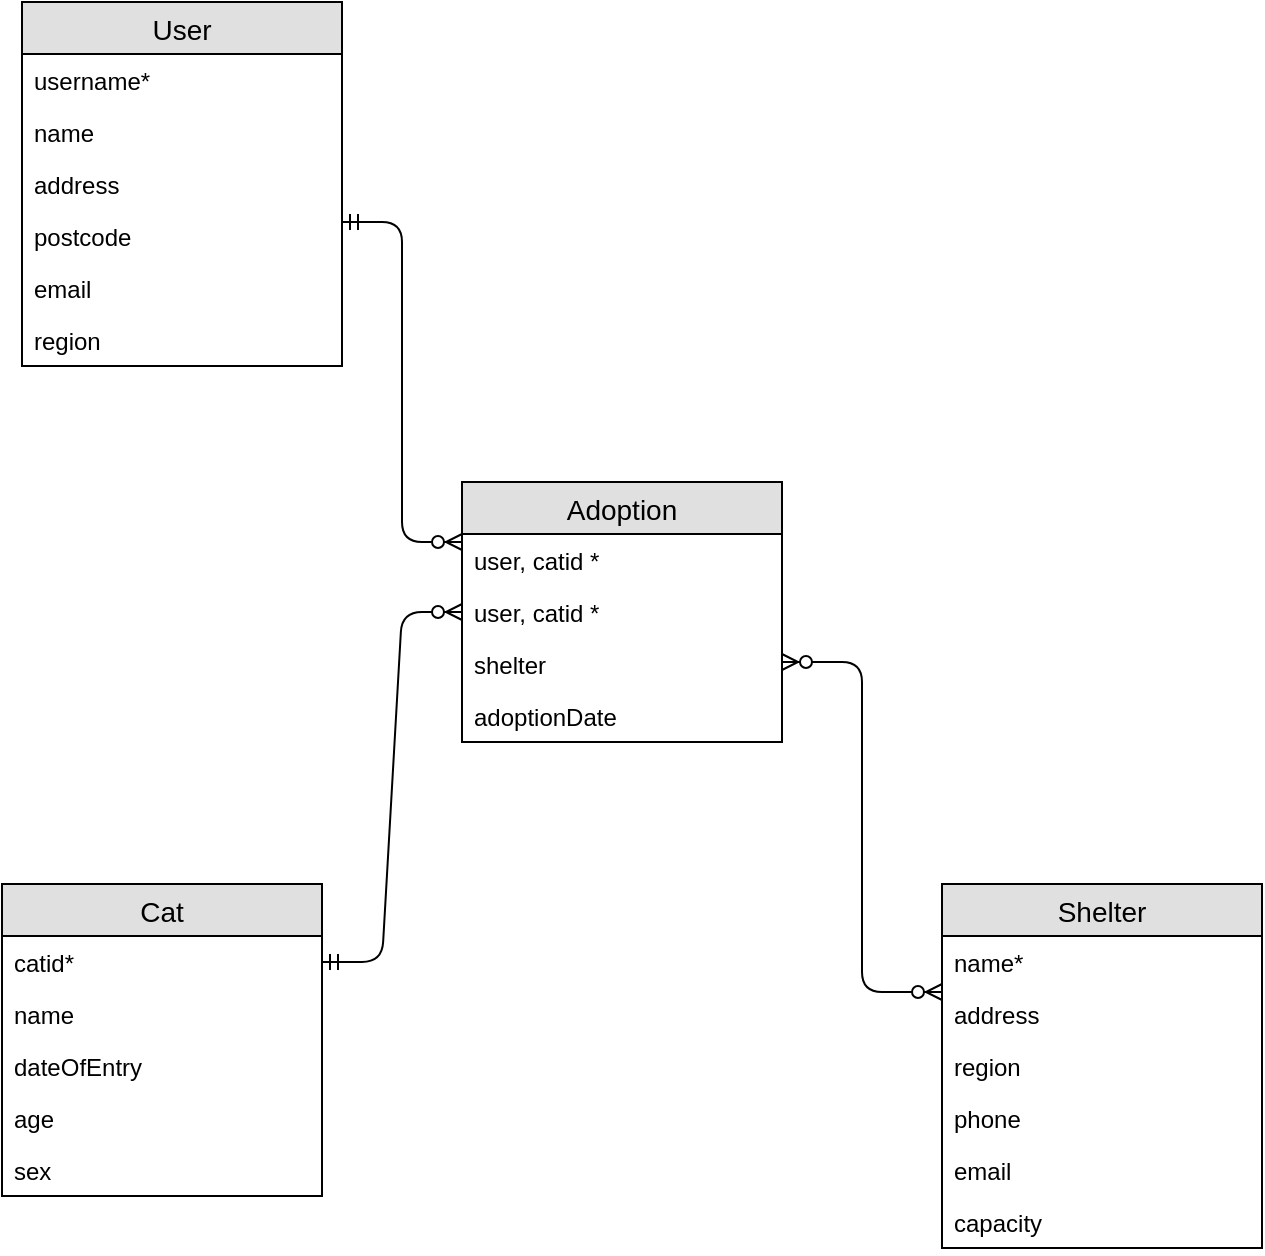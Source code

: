<mxfile version="12.8.6" type="github">
  <diagram id="xrhlKquxtR-U43c1odjj" name="Schema">
    <mxGraphModel dx="953" dy="538" grid="1" gridSize="10" guides="1" tooltips="1" connect="1" arrows="1" fold="1" page="1" pageScale="1" pageWidth="827" pageHeight="1169" math="0" shadow="0">
      <root>
        <mxCell id="0" />
        <mxCell id="1" parent="0" />
        <mxCell id="TkLivdmg_BnYYCoc3jSl-37" value="" style="edgeStyle=entityRelationEdgeStyle;fontSize=12;html=1;endArrow=ERzeroToMany;exitX=1;exitY=0.5;exitDx=0;exitDy=0;endFill=1;startArrow=ERmandOne;startFill=0;entryX=0;entryY=0.5;entryDx=0;entryDy=0;" edge="1" parent="1" source="TkLivdmg_BnYYCoc3jSl-7" target="TkLivdmg_BnYYCoc3jSl-3">
          <mxGeometry width="100" height="100" relative="1" as="geometry">
            <mxPoint x="250" y="460" as="sourcePoint" />
            <mxPoint x="350" y="360" as="targetPoint" />
          </mxGeometry>
        </mxCell>
        <mxCell id="VOPWybmFJ7dZ2A8NzX3W-1" value="User" style="swimlane;fontStyle=0;childLayout=stackLayout;horizontal=1;startSize=26;fillColor=#e0e0e0;horizontalStack=0;resizeParent=1;resizeParentMax=0;resizeLast=0;collapsible=1;marginBottom=0;swimlaneFillColor=#ffffff;align=center;fontSize=14;" parent="1" vertex="1">
          <mxGeometry x="130" y="80" width="160" height="182" as="geometry" />
        </mxCell>
        <mxCell id="VOPWybmFJ7dZ2A8NzX3W-2" value="username*&#xa;" style="text;strokeColor=none;fillColor=none;spacingLeft=4;spacingRight=4;overflow=hidden;rotatable=0;points=[[0,0.5],[1,0.5]];portConstraint=eastwest;fontSize=12;" parent="VOPWybmFJ7dZ2A8NzX3W-1" vertex="1">
          <mxGeometry y="26" width="160" height="26" as="geometry" />
        </mxCell>
        <mxCell id="VOPWybmFJ7dZ2A8NzX3W-3" value="name" style="text;strokeColor=none;fillColor=none;spacingLeft=4;spacingRight=4;overflow=hidden;rotatable=0;points=[[0,0.5],[1,0.5]];portConstraint=eastwest;fontSize=12;" parent="VOPWybmFJ7dZ2A8NzX3W-1" vertex="1">
          <mxGeometry y="52" width="160" height="26" as="geometry" />
        </mxCell>
        <mxCell id="TkLivdmg_BnYYCoc3jSl-18" value="address" style="text;strokeColor=none;fillColor=none;spacingLeft=4;spacingRight=4;overflow=hidden;rotatable=0;points=[[0,0.5],[1,0.5]];portConstraint=eastwest;fontSize=12;" vertex="1" parent="VOPWybmFJ7dZ2A8NzX3W-1">
          <mxGeometry y="78" width="160" height="26" as="geometry" />
        </mxCell>
        <mxCell id="TkLivdmg_BnYYCoc3jSl-19" value="postcode" style="text;strokeColor=none;fillColor=none;spacingLeft=4;spacingRight=4;overflow=hidden;rotatable=0;points=[[0,0.5],[1,0.5]];portConstraint=eastwest;fontSize=12;" vertex="1" parent="VOPWybmFJ7dZ2A8NzX3W-1">
          <mxGeometry y="104" width="160" height="26" as="geometry" />
        </mxCell>
        <mxCell id="TkLivdmg_BnYYCoc3jSl-20" value="email" style="text;strokeColor=none;fillColor=none;spacingLeft=4;spacingRight=4;overflow=hidden;rotatable=0;points=[[0,0.5],[1,0.5]];portConstraint=eastwest;fontSize=12;" vertex="1" parent="VOPWybmFJ7dZ2A8NzX3W-1">
          <mxGeometry y="130" width="160" height="26" as="geometry" />
        </mxCell>
        <mxCell id="VOPWybmFJ7dZ2A8NzX3W-4" value="region" style="text;strokeColor=none;fillColor=none;spacingLeft=4;spacingRight=4;overflow=hidden;rotatable=0;points=[[0,0.5],[1,0.5]];portConstraint=eastwest;fontSize=12;" parent="VOPWybmFJ7dZ2A8NzX3W-1" vertex="1">
          <mxGeometry y="156" width="160" height="26" as="geometry" />
        </mxCell>
        <mxCell id="TkLivdmg_BnYYCoc3jSl-6" value="Cat" style="swimlane;fontStyle=0;childLayout=stackLayout;horizontal=1;startSize=26;fillColor=#e0e0e0;horizontalStack=0;resizeParent=1;resizeParentMax=0;resizeLast=0;collapsible=1;marginBottom=0;swimlaneFillColor=#ffffff;align=center;fontSize=14;" vertex="1" parent="1">
          <mxGeometry x="120" y="521" width="160" height="156" as="geometry" />
        </mxCell>
        <mxCell id="TkLivdmg_BnYYCoc3jSl-7" value="catid*" style="text;strokeColor=none;fillColor=none;spacingLeft=4;spacingRight=4;overflow=hidden;rotatable=0;points=[[0,0.5],[1,0.5]];portConstraint=eastwest;fontSize=12;" vertex="1" parent="TkLivdmg_BnYYCoc3jSl-6">
          <mxGeometry y="26" width="160" height="26" as="geometry" />
        </mxCell>
        <mxCell id="TkLivdmg_BnYYCoc3jSl-8" value="name" style="text;strokeColor=none;fillColor=none;spacingLeft=4;spacingRight=4;overflow=hidden;rotatable=0;points=[[0,0.5],[1,0.5]];portConstraint=eastwest;fontSize=12;" vertex="1" parent="TkLivdmg_BnYYCoc3jSl-6">
          <mxGeometry y="52" width="160" height="26" as="geometry" />
        </mxCell>
        <mxCell id="TkLivdmg_BnYYCoc3jSl-33" value="dateOfEntry" style="text;strokeColor=none;fillColor=none;spacingLeft=4;spacingRight=4;overflow=hidden;rotatable=0;points=[[0,0.5],[1,0.5]];portConstraint=eastwest;fontSize=12;" vertex="1" parent="TkLivdmg_BnYYCoc3jSl-6">
          <mxGeometry y="78" width="160" height="26" as="geometry" />
        </mxCell>
        <mxCell id="TkLivdmg_BnYYCoc3jSl-35" value="age" style="text;strokeColor=none;fillColor=none;spacingLeft=4;spacingRight=4;overflow=hidden;rotatable=0;points=[[0,0.5],[1,0.5]];portConstraint=eastwest;fontSize=12;" vertex="1" parent="TkLivdmg_BnYYCoc3jSl-6">
          <mxGeometry y="104" width="160" height="26" as="geometry" />
        </mxCell>
        <mxCell id="TkLivdmg_BnYYCoc3jSl-34" value="sex" style="text;strokeColor=none;fillColor=none;spacingLeft=4;spacingRight=4;overflow=hidden;rotatable=0;points=[[0,0.5],[1,0.5]];portConstraint=eastwest;fontSize=12;" vertex="1" parent="TkLivdmg_BnYYCoc3jSl-6">
          <mxGeometry y="130" width="160" height="26" as="geometry" />
        </mxCell>
        <mxCell id="TkLivdmg_BnYYCoc3jSl-2" value="Adoption" style="swimlane;fontStyle=0;childLayout=stackLayout;horizontal=1;startSize=26;fillColor=#e0e0e0;horizontalStack=0;resizeParent=1;resizeParentMax=0;resizeLast=0;collapsible=1;marginBottom=0;swimlaneFillColor=#ffffff;align=center;fontSize=14;" vertex="1" parent="1">
          <mxGeometry x="350" y="320" width="160" height="130" as="geometry" />
        </mxCell>
        <mxCell id="TkLivdmg_BnYYCoc3jSl-42" value="user, catid *" style="text;strokeColor=none;fillColor=none;spacingLeft=4;spacingRight=4;overflow=hidden;rotatable=0;points=[[0,0.5],[1,0.5]];portConstraint=eastwest;fontSize=12;" vertex="1" parent="TkLivdmg_BnYYCoc3jSl-2">
          <mxGeometry y="26" width="160" height="26" as="geometry" />
        </mxCell>
        <mxCell id="TkLivdmg_BnYYCoc3jSl-3" value="user, catid *" style="text;strokeColor=none;fillColor=none;spacingLeft=4;spacingRight=4;overflow=hidden;rotatable=0;points=[[0,0.5],[1,0.5]];portConstraint=eastwest;fontSize=12;" vertex="1" parent="TkLivdmg_BnYYCoc3jSl-2">
          <mxGeometry y="52" width="160" height="26" as="geometry" />
        </mxCell>
        <mxCell id="TkLivdmg_BnYYCoc3jSl-43" value="shelter" style="text;strokeColor=none;fillColor=none;spacingLeft=4;spacingRight=4;overflow=hidden;rotatable=0;points=[[0,0.5],[1,0.5]];portConstraint=eastwest;fontSize=12;" vertex="1" parent="TkLivdmg_BnYYCoc3jSl-2">
          <mxGeometry y="78" width="160" height="26" as="geometry" />
        </mxCell>
        <mxCell id="TkLivdmg_BnYYCoc3jSl-30" value="adoptionDate" style="text;strokeColor=none;fillColor=none;spacingLeft=4;spacingRight=4;overflow=hidden;rotatable=0;points=[[0,0.5],[1,0.5]];portConstraint=eastwest;fontSize=12;" vertex="1" parent="TkLivdmg_BnYYCoc3jSl-2">
          <mxGeometry y="104" width="160" height="26" as="geometry" />
        </mxCell>
        <mxCell id="TkLivdmg_BnYYCoc3jSl-39" value="" style="edgeStyle=entityRelationEdgeStyle;fontSize=12;html=1;endArrow=ERzeroToMany;startArrow=ERmandOne;startFill=0;" edge="1" parent="1">
          <mxGeometry width="100" height="100" relative="1" as="geometry">
            <mxPoint x="290" y="190" as="sourcePoint" />
            <mxPoint x="350" y="350" as="targetPoint" />
          </mxGeometry>
        </mxCell>
        <mxCell id="TkLivdmg_BnYYCoc3jSl-44" value="" style="edgeStyle=elbowEdgeStyle;fontSize=12;html=1;endArrow=ERzeroToMany;exitX=1;exitY=0.5;exitDx=0;exitDy=0;endFill=1;startArrow=ERzeroToMany;startFill=1;" edge="1" parent="1">
          <mxGeometry width="100" height="100" relative="1" as="geometry">
            <mxPoint x="590" y="575" as="sourcePoint" />
            <mxPoint x="510" y="410" as="targetPoint" />
          </mxGeometry>
        </mxCell>
        <mxCell id="TkLivdmg_BnYYCoc3jSl-22" value="Shelter" style="swimlane;fontStyle=0;childLayout=stackLayout;horizontal=1;startSize=26;fillColor=#e0e0e0;horizontalStack=0;resizeParent=1;resizeParentMax=0;resizeLast=0;collapsible=1;marginBottom=0;swimlaneFillColor=#ffffff;align=center;fontSize=14;" vertex="1" parent="1">
          <mxGeometry x="590" y="521" width="160" height="182" as="geometry" />
        </mxCell>
        <mxCell id="TkLivdmg_BnYYCoc3jSl-24" value="name*" style="text;strokeColor=none;fillColor=none;spacingLeft=4;spacingRight=4;overflow=hidden;rotatable=0;points=[[0,0.5],[1,0.5]];portConstraint=eastwest;fontSize=12;" vertex="1" parent="TkLivdmg_BnYYCoc3jSl-22">
          <mxGeometry y="26" width="160" height="26" as="geometry" />
        </mxCell>
        <mxCell id="TkLivdmg_BnYYCoc3jSl-25" value="address" style="text;strokeColor=none;fillColor=none;spacingLeft=4;spacingRight=4;overflow=hidden;rotatable=0;points=[[0,0.5],[1,0.5]];portConstraint=eastwest;fontSize=12;" vertex="1" parent="TkLivdmg_BnYYCoc3jSl-22">
          <mxGeometry y="52" width="160" height="26" as="geometry" />
        </mxCell>
        <mxCell id="TkLivdmg_BnYYCoc3jSl-26" value="region" style="text;strokeColor=none;fillColor=none;spacingLeft=4;spacingRight=4;overflow=hidden;rotatable=0;points=[[0,0.5],[1,0.5]];portConstraint=eastwest;fontSize=12;" vertex="1" parent="TkLivdmg_BnYYCoc3jSl-22">
          <mxGeometry y="78" width="160" height="26" as="geometry" />
        </mxCell>
        <mxCell id="TkLivdmg_BnYYCoc3jSl-27" value="phone" style="text;strokeColor=none;fillColor=none;spacingLeft=4;spacingRight=4;overflow=hidden;rotatable=0;points=[[0,0.5],[1,0.5]];portConstraint=eastwest;fontSize=12;" vertex="1" parent="TkLivdmg_BnYYCoc3jSl-22">
          <mxGeometry y="104" width="160" height="26" as="geometry" />
        </mxCell>
        <mxCell id="TkLivdmg_BnYYCoc3jSl-28" value="email" style="text;strokeColor=none;fillColor=none;spacingLeft=4;spacingRight=4;overflow=hidden;rotatable=0;points=[[0,0.5],[1,0.5]];portConstraint=eastwest;fontSize=12;" vertex="1" parent="TkLivdmg_BnYYCoc3jSl-22">
          <mxGeometry y="130" width="160" height="26" as="geometry" />
        </mxCell>
        <mxCell id="TkLivdmg_BnYYCoc3jSl-29" value="capacity" style="text;strokeColor=none;fillColor=none;spacingLeft=4;spacingRight=4;overflow=hidden;rotatable=0;points=[[0,0.5],[1,0.5]];portConstraint=eastwest;fontSize=12;" vertex="1" parent="TkLivdmg_BnYYCoc3jSl-22">
          <mxGeometry y="156" width="160" height="26" as="geometry" />
        </mxCell>
      </root>
    </mxGraphModel>
  </diagram>
</mxfile>
